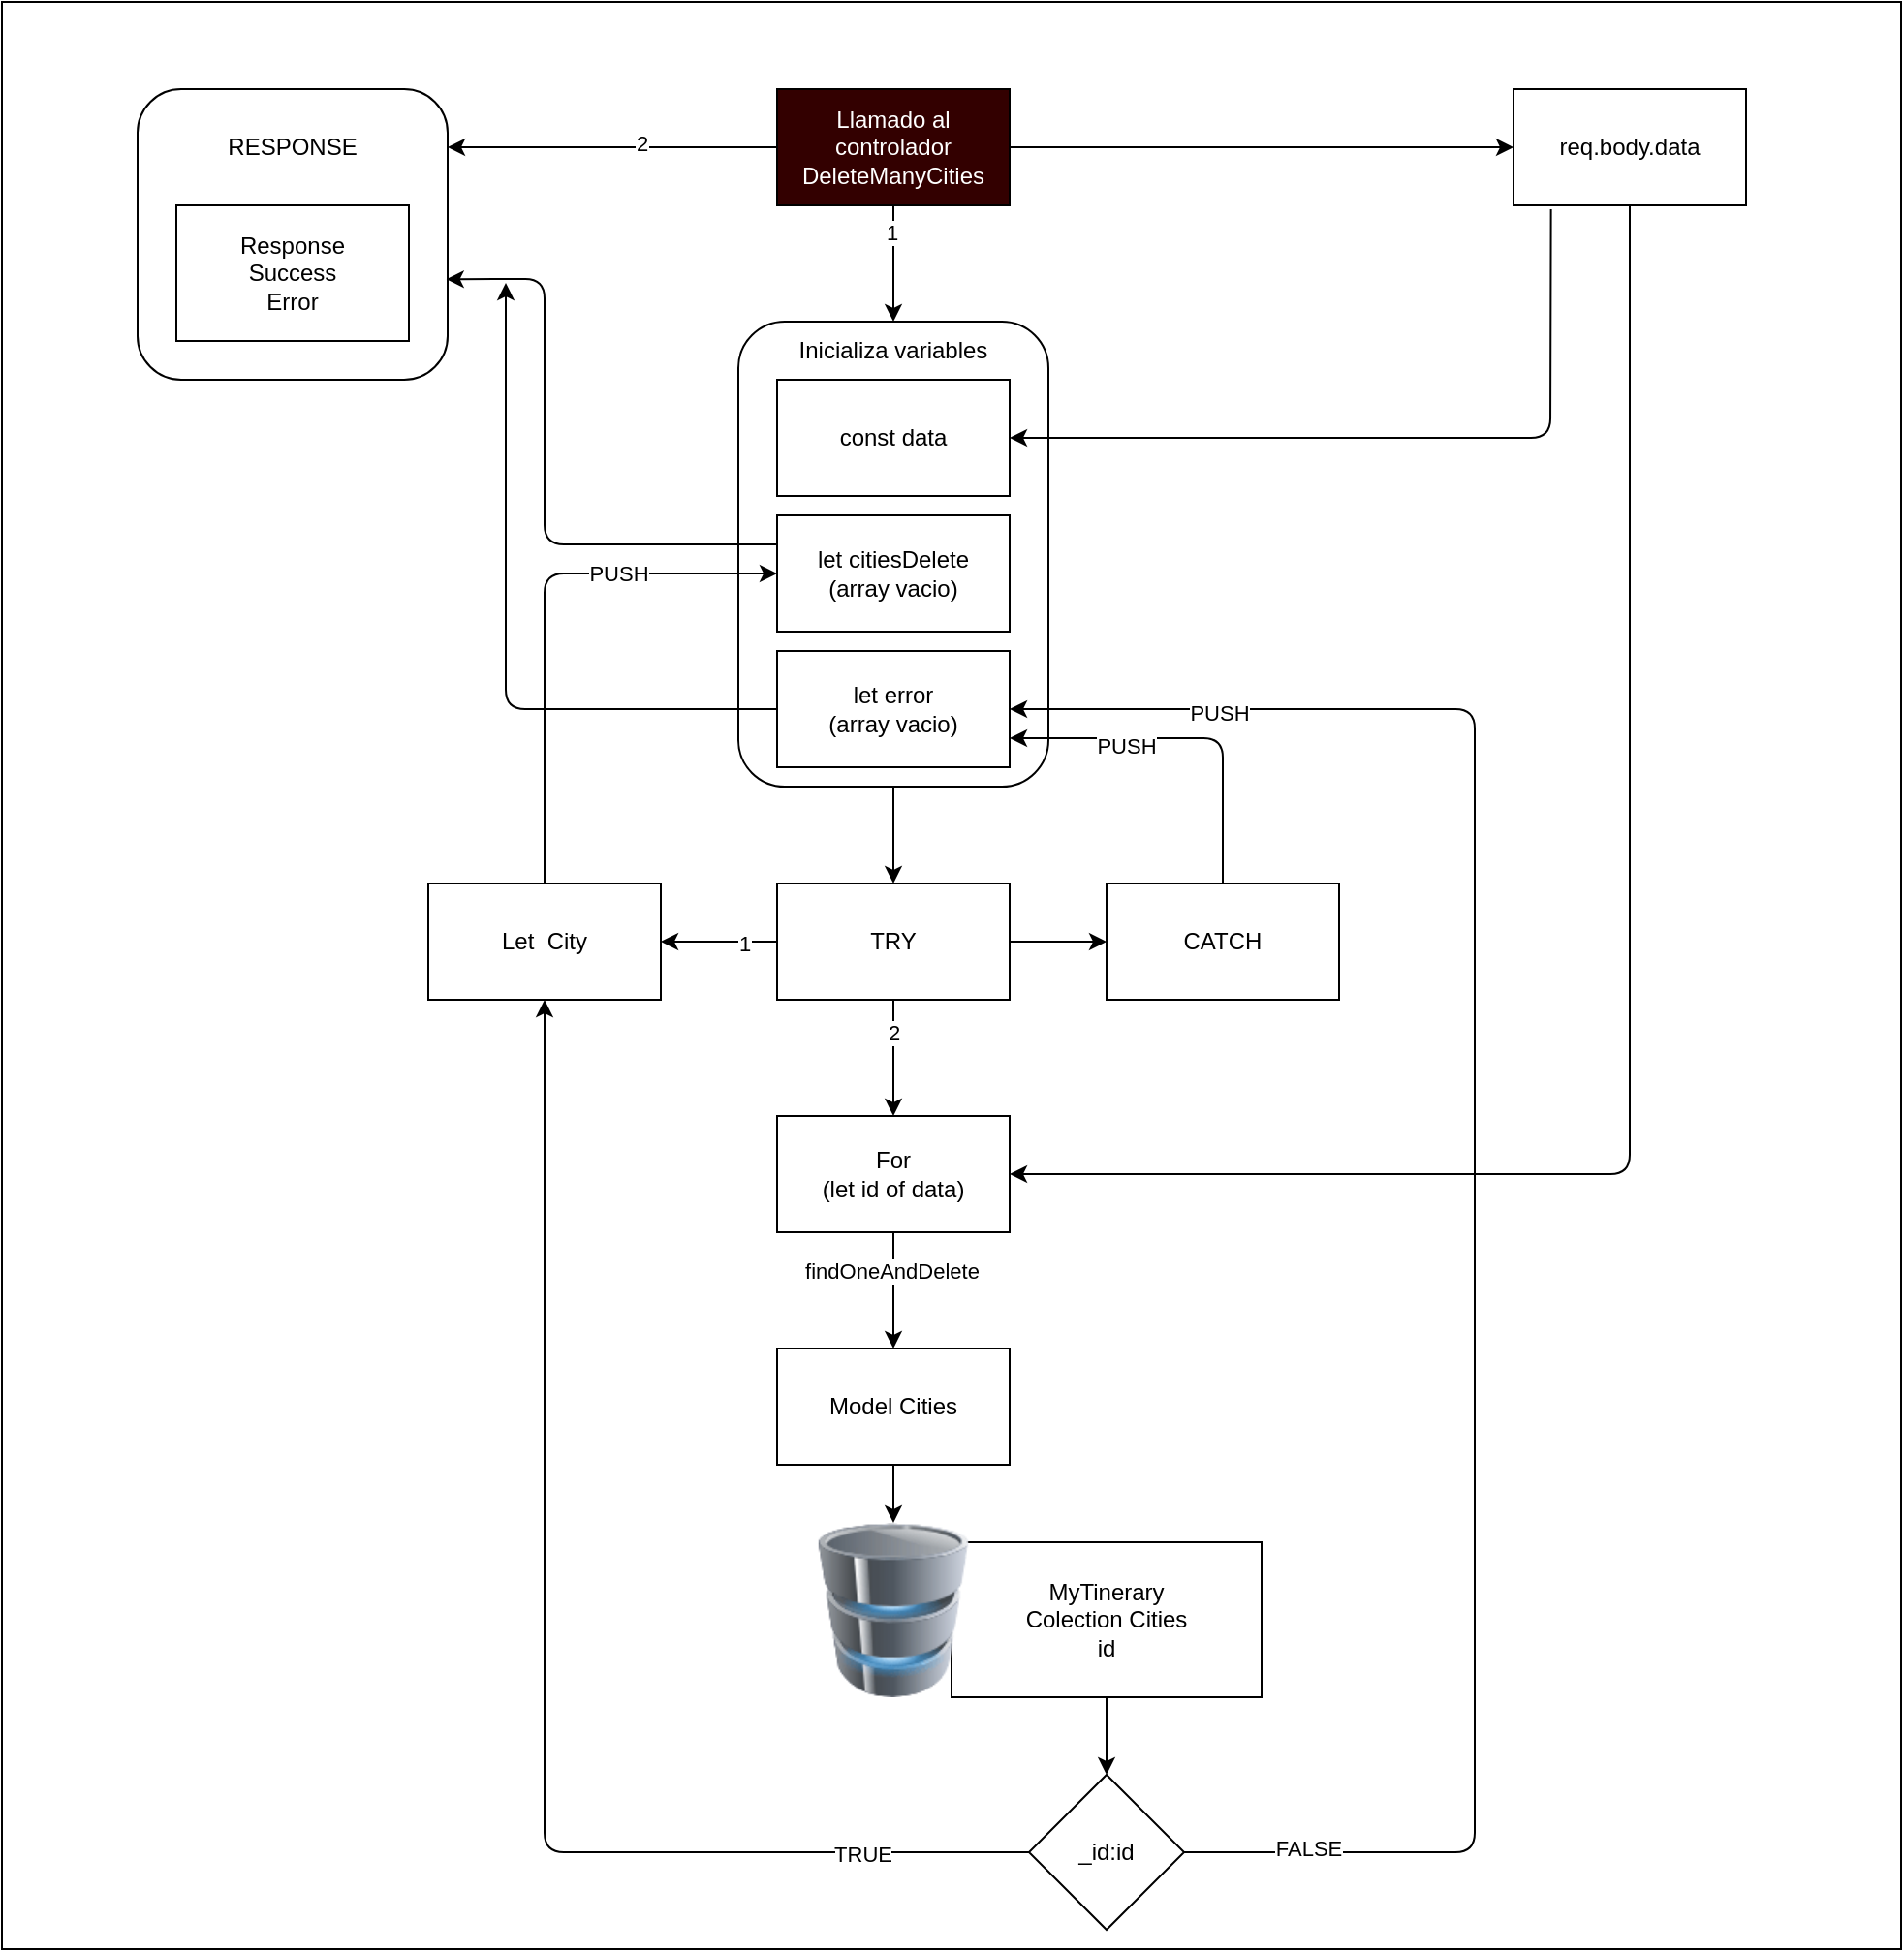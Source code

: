 <mxfile>
    <diagram id="KrtqRvDTi48YF7LihAfs" name="Page-1">
        <mxGraphModel dx="2078" dy="986" grid="1" gridSize="10" guides="1" tooltips="1" connect="1" arrows="1" fold="1" page="1" pageScale="1" pageWidth="850" pageHeight="1100" math="0" shadow="0">
            <root>
                <mxCell id="0"/>
                <mxCell id="1" parent="0"/>
                <mxCell id="65" value="" style="rounded=0;whiteSpace=wrap;html=1;" parent="1" vertex="1">
                    <mxGeometry x="-200" y="25" width="980" height="1005" as="geometry"/>
                </mxCell>
                <mxCell id="11" style="edgeStyle=none;html=1;entryX=0.5;entryY=0;entryDx=0;entryDy=0;" parent="1" source="3" target="9" edge="1">
                    <mxGeometry relative="1" as="geometry"/>
                </mxCell>
                <mxCell id="66" value="1" style="edgeLabel;html=1;align=center;verticalAlign=middle;resizable=0;points=[];" parent="11" vertex="1" connectable="0">
                    <mxGeometry x="-0.497" y="-1" relative="1" as="geometry">
                        <mxPoint y="-1" as="offset"/>
                    </mxGeometry>
                </mxCell>
                <mxCell id="12" style="edgeStyle=none;html=1;entryX=0;entryY=0.5;entryDx=0;entryDy=0;" parent="1" source="3" target="4" edge="1">
                    <mxGeometry relative="1" as="geometry"/>
                </mxCell>
                <mxCell id="47" style="edgeStyle=none;html=1;" parent="1" source="3" edge="1">
                    <mxGeometry relative="1" as="geometry">
                        <mxPoint x="30" y="100" as="targetPoint"/>
                    </mxGeometry>
                </mxCell>
                <mxCell id="67" value="2" style="edgeLabel;html=1;align=center;verticalAlign=middle;resizable=0;points=[];" parent="47" vertex="1" connectable="0">
                    <mxGeometry x="-0.186" y="-2" relative="1" as="geometry">
                        <mxPoint x="-1" as="offset"/>
                    </mxGeometry>
                </mxCell>
                <mxCell id="3" value="Llamado al controlador DeleteManyCities" style="rounded=0;whiteSpace=wrap;html=1;fillColor=#330000;fontColor=#ffffff;strokeColor=#000000;" parent="1" vertex="1">
                    <mxGeometry x="200" y="70" width="120" height="60" as="geometry"/>
                </mxCell>
                <mxCell id="41" style="edgeStyle=none;html=1;entryX=1;entryY=0.5;entryDx=0;entryDy=0;" parent="1" source="4" target="15" edge="1">
                    <mxGeometry relative="1" as="geometry">
                        <Array as="points">
                            <mxPoint x="640" y="630"/>
                        </Array>
                    </mxGeometry>
                </mxCell>
                <mxCell id="4" value="req.body.data" style="rounded=0;whiteSpace=wrap;html=1;" parent="1" vertex="1">
                    <mxGeometry x="580" y="70" width="120" height="60" as="geometry"/>
                </mxCell>
                <mxCell id="10" value="" style="group" parent="1" vertex="1" connectable="0">
                    <mxGeometry x="180" y="190" width="160" height="240" as="geometry"/>
                </mxCell>
                <mxCell id="8" value="" style="rounded=1;whiteSpace=wrap;html=1;" parent="10" vertex="1">
                    <mxGeometry width="160" height="240" as="geometry"/>
                </mxCell>
                <mxCell id="5" value="const data" style="rounded=0;whiteSpace=wrap;html=1;" parent="10" vertex="1">
                    <mxGeometry x="20" y="30" width="120" height="60" as="geometry"/>
                </mxCell>
                <mxCell id="6" value="let citiesDelete&lt;br&gt;(array vacio)" style="rounded=0;whiteSpace=wrap;html=1;" parent="10" vertex="1">
                    <mxGeometry x="20" y="100" width="120" height="60" as="geometry"/>
                </mxCell>
                <mxCell id="7" value="let error&lt;br&gt;(array vacio)" style="rounded=0;whiteSpace=wrap;html=1;" parent="10" vertex="1">
                    <mxGeometry x="20" y="170" width="120" height="60" as="geometry"/>
                </mxCell>
                <mxCell id="9" value="Inicializa variables" style="text;html=1;strokeColor=none;fillColor=none;align=center;verticalAlign=middle;whiteSpace=wrap;rounded=0;" parent="10" vertex="1">
                    <mxGeometry x="10" width="140" height="30" as="geometry"/>
                </mxCell>
                <mxCell id="16" style="edgeStyle=none;html=1;" parent="1" source="13" target="14" edge="1">
                    <mxGeometry relative="1" as="geometry"/>
                </mxCell>
                <mxCell id="17" value="1" style="edgeLabel;html=1;align=center;verticalAlign=middle;resizable=0;points=[];" parent="16" vertex="1" connectable="0">
                    <mxGeometry x="-0.417" y="1" relative="1" as="geometry">
                        <mxPoint as="offset"/>
                    </mxGeometry>
                </mxCell>
                <mxCell id="22" style="edgeStyle=none;html=1;entryX=0.5;entryY=0;entryDx=0;entryDy=0;" parent="1" source="13" target="15" edge="1">
                    <mxGeometry relative="1" as="geometry"/>
                </mxCell>
                <mxCell id="23" value="2" style="edgeLabel;html=1;align=center;verticalAlign=middle;resizable=0;points=[];" parent="22" vertex="1" connectable="0">
                    <mxGeometry x="-0.439" relative="1" as="geometry">
                        <mxPoint as="offset"/>
                    </mxGeometry>
                </mxCell>
                <mxCell id="43" style="edgeStyle=none;html=1;" parent="1" source="13" target="42" edge="1">
                    <mxGeometry relative="1" as="geometry"/>
                </mxCell>
                <mxCell id="13" value="TRY" style="rounded=0;whiteSpace=wrap;html=1;" parent="1" vertex="1">
                    <mxGeometry x="200" y="480" width="120" height="60" as="geometry"/>
                </mxCell>
                <mxCell id="35" style="edgeStyle=none;html=1;entryX=0;entryY=0.5;entryDx=0;entryDy=0;" parent="1" source="14" target="6" edge="1">
                    <mxGeometry relative="1" as="geometry">
                        <Array as="points">
                            <mxPoint x="80" y="320"/>
                        </Array>
                    </mxGeometry>
                </mxCell>
                <mxCell id="36" value="PUSH" style="edgeLabel;html=1;align=center;verticalAlign=middle;resizable=0;points=[];" parent="35" vertex="1" connectable="0">
                    <mxGeometry x="0.415" relative="1" as="geometry">
                        <mxPoint as="offset"/>
                    </mxGeometry>
                </mxCell>
                <mxCell id="14" value="Let&amp;nbsp; City" style="rounded=0;whiteSpace=wrap;html=1;" parent="1" vertex="1">
                    <mxGeometry x="20" y="480" width="120" height="60" as="geometry"/>
                </mxCell>
                <mxCell id="24" style="edgeStyle=none;html=1;entryX=0.5;entryY=0;entryDx=0;entryDy=0;" parent="1" source="15" target="21" edge="1">
                    <mxGeometry relative="1" as="geometry"/>
                </mxCell>
                <mxCell id="26" value="findOneAndDelete" style="edgeLabel;html=1;align=center;verticalAlign=middle;resizable=0;points=[];" parent="24" vertex="1" connectable="0">
                    <mxGeometry x="-0.339" y="-1" relative="1" as="geometry">
                        <mxPoint as="offset"/>
                    </mxGeometry>
                </mxCell>
                <mxCell id="15" value="For&lt;br&gt;(let id of data)" style="rounded=0;whiteSpace=wrap;html=1;" parent="1" vertex="1">
                    <mxGeometry x="200" y="600" width="120" height="60" as="geometry"/>
                </mxCell>
                <mxCell id="62" style="edgeStyle=none;html=1;" parent="1" source="21" edge="1">
                    <mxGeometry relative="1" as="geometry">
                        <mxPoint x="260" y="810" as="targetPoint"/>
                    </mxGeometry>
                </mxCell>
                <mxCell id="21" value="Model Cities" style="rounded=0;whiteSpace=wrap;html=1;" parent="1" vertex="1">
                    <mxGeometry x="200" y="720" width="120" height="60" as="geometry"/>
                </mxCell>
                <mxCell id="33" style="edgeStyle=none;html=1;entryX=0.5;entryY=1;entryDx=0;entryDy=0;" parent="1" source="27" target="14" edge="1">
                    <mxGeometry relative="1" as="geometry">
                        <Array as="points">
                            <mxPoint x="80" y="980"/>
                        </Array>
                    </mxGeometry>
                </mxCell>
                <mxCell id="34" value="TRUE" style="edgeLabel;html=1;align=center;verticalAlign=middle;resizable=0;points=[];" parent="33" vertex="1" connectable="0">
                    <mxGeometry x="-0.751" y="1" relative="1" as="geometry">
                        <mxPoint as="offset"/>
                    </mxGeometry>
                </mxCell>
                <mxCell id="38" style="edgeStyle=none;html=1;entryX=1;entryY=0.5;entryDx=0;entryDy=0;" parent="1" source="27" target="7" edge="1">
                    <mxGeometry relative="1" as="geometry">
                        <Array as="points">
                            <mxPoint x="560" y="980"/>
                            <mxPoint x="560" y="620"/>
                            <mxPoint x="560" y="390"/>
                        </Array>
                    </mxGeometry>
                </mxCell>
                <mxCell id="39" value="PUSH" style="edgeLabel;html=1;align=center;verticalAlign=middle;resizable=0;points=[];" parent="38" vertex="1" connectable="0">
                    <mxGeometry x="0.78" y="2" relative="1" as="geometry">
                        <mxPoint as="offset"/>
                    </mxGeometry>
                </mxCell>
                <mxCell id="40" value="FALSE" style="edgeLabel;html=1;align=center;verticalAlign=middle;resizable=0;points=[];" parent="38" vertex="1" connectable="0">
                    <mxGeometry x="-0.87" y="2" relative="1" as="geometry">
                        <mxPoint as="offset"/>
                    </mxGeometry>
                </mxCell>
                <mxCell id="27" value="_id:id" style="rhombus;whiteSpace=wrap;html=1;" parent="1" vertex="1">
                    <mxGeometry x="330" y="940" width="80" height="80" as="geometry"/>
                </mxCell>
                <mxCell id="37" style="edgeStyle=none;html=1;entryX=0.5;entryY=0;entryDx=0;entryDy=0;" parent="1" source="8" target="13" edge="1">
                    <mxGeometry relative="1" as="geometry"/>
                </mxCell>
                <mxCell id="44" style="edgeStyle=none;html=1;entryX=1;entryY=0.75;entryDx=0;entryDy=0;" parent="1" source="42" target="7" edge="1">
                    <mxGeometry relative="1" as="geometry">
                        <mxPoint x="560" y="510" as="targetPoint"/>
                        <Array as="points">
                            <mxPoint x="430" y="405"/>
                        </Array>
                    </mxGeometry>
                </mxCell>
                <mxCell id="42" value="CATCH" style="rounded=0;whiteSpace=wrap;html=1;" parent="1" vertex="1">
                    <mxGeometry x="370" y="480" width="120" height="60" as="geometry"/>
                </mxCell>
                <mxCell id="45" value="" style="rounded=1;whiteSpace=wrap;html=1;" parent="1" vertex="1">
                    <mxGeometry x="-130" y="70" width="160" height="150" as="geometry"/>
                </mxCell>
                <mxCell id="46" value="RESPONSE" style="text;html=1;strokeColor=none;fillColor=none;align=center;verticalAlign=middle;whiteSpace=wrap;rounded=0;" parent="1" vertex="1">
                    <mxGeometry x="-80" y="85" width="60" height="30" as="geometry"/>
                </mxCell>
                <mxCell id="48" value="Response&lt;br&gt;Success&lt;br&gt;Error" style="rounded=0;whiteSpace=wrap;html=1;" parent="1" vertex="1">
                    <mxGeometry x="-110" y="130" width="120" height="70" as="geometry"/>
                </mxCell>
                <mxCell id="49" style="edgeStyle=none;html=1;entryX=0.996;entryY=0.654;entryDx=0;entryDy=0;entryPerimeter=0;exitX=0;exitY=0.25;exitDx=0;exitDy=0;" parent="1" source="6" target="45" edge="1">
                    <mxGeometry relative="1" as="geometry">
                        <Array as="points">
                            <mxPoint x="80" y="305"/>
                            <mxPoint x="80" y="168"/>
                        </Array>
                    </mxGeometry>
                </mxCell>
                <mxCell id="50" style="edgeStyle=none;html=1;" parent="1" source="7" edge="1">
                    <mxGeometry relative="1" as="geometry">
                        <mxPoint x="60" y="170" as="targetPoint"/>
                        <Array as="points">
                            <mxPoint x="60" y="390"/>
                            <mxPoint x="60" y="290"/>
                        </Array>
                    </mxGeometry>
                </mxCell>
                <mxCell id="64" style="edgeStyle=none;html=1;entryX=0.5;entryY=0;entryDx=0;entryDy=0;" parent="1" source="61" target="27" edge="1">
                    <mxGeometry relative="1" as="geometry"/>
                </mxCell>
                <mxCell id="61" value="MyTinerary&lt;br&gt;Colection Cities&lt;br&gt;id" style="rounded=0;whiteSpace=wrap;html=1;" parent="1" vertex="1">
                    <mxGeometry x="290" y="820" width="160" height="80" as="geometry"/>
                </mxCell>
                <mxCell id="68" style="edgeStyle=none;html=1;entryX=1;entryY=0.5;entryDx=0;entryDy=0;exitX=0.161;exitY=1.034;exitDx=0;exitDy=0;exitPerimeter=0;" parent="1" source="4" target="5" edge="1">
                    <mxGeometry relative="1" as="geometry">
                        <Array as="points">
                            <mxPoint x="599" y="250"/>
                        </Array>
                    </mxGeometry>
                </mxCell>
                <mxCell id="69" value="PUSH" style="edgeLabel;html=1;align=center;verticalAlign=middle;resizable=0;points=[];" parent="1" vertex="1" connectable="0">
                    <mxGeometry x="438.235" y="402" as="geometry">
                        <mxPoint x="-58" y="7" as="offset"/>
                    </mxGeometry>
                </mxCell>
                <mxCell id="70" value="" style="image;html=1;image=img/lib/clip_art/computers/Database_128x128.png" vertex="1" parent="1">
                    <mxGeometry x="220" y="810" width="80" height="90" as="geometry"/>
                </mxCell>
            </root>
        </mxGraphModel>
    </diagram>
</mxfile>